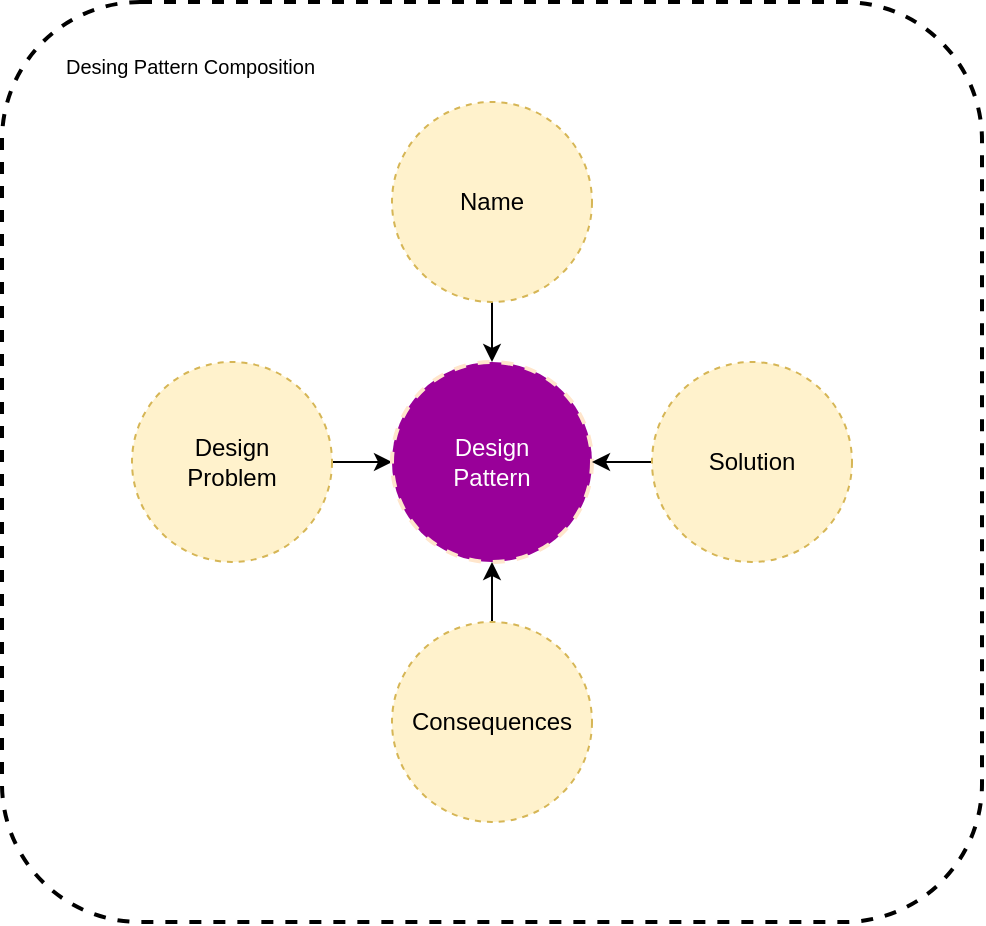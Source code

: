 <mxfile version="15.3.0" type="device" pages="6"><diagram id="EylPTH3F3e63Y9xqhvQi" name="composition"><mxGraphModel dx="804" dy="2176" grid="1" gridSize="10" guides="1" tooltips="1" connect="1" arrows="1" fold="1" page="1" pageScale="1" pageWidth="850" pageHeight="1100" math="0" shadow="0"><root><mxCell id="0"/><mxCell id="1" parent="0"/><mxCell id="YjXlCQualCJ-po6Kj0oh-11" value="Desing Pattern Composition" style="rounded=1;whiteSpace=wrap;html=1;dashed=1;fontSize=10;strokeWidth=2;fillColor=none;verticalAlign=top;spacingLeft=30;align=left;spacingTop=20;" parent="1" vertex="1"><mxGeometry x="115" y="10" width="490" height="460" as="geometry"/></mxCell><mxCell id="YjXlCQualCJ-po6Kj0oh-9" style="edgeStyle=orthogonalEdgeStyle;rounded=0;orthogonalLoop=1;jettySize=auto;html=1;" parent="1" source="YjXlCQualCJ-po6Kj0oh-2" target="YjXlCQualCJ-po6Kj0oh-4" edge="1"><mxGeometry relative="1" as="geometry"/></mxCell><mxCell id="YjXlCQualCJ-po6Kj0oh-2" value="Name" style="ellipse;whiteSpace=wrap;html=1;aspect=fixed;fillColor=#fff2cc;strokeColor=#d6b656;dashed=1;" parent="1" vertex="1"><mxGeometry x="310" y="60" width="100" height="100" as="geometry"/></mxCell><mxCell id="YjXlCQualCJ-po6Kj0oh-10" style="edgeStyle=orthogonalEdgeStyle;rounded=0;orthogonalLoop=1;jettySize=auto;html=1;" parent="1" source="YjXlCQualCJ-po6Kj0oh-3" target="YjXlCQualCJ-po6Kj0oh-4" edge="1"><mxGeometry relative="1" as="geometry"/></mxCell><mxCell id="YjXlCQualCJ-po6Kj0oh-3" value="&lt;div&gt;Design&lt;/div&gt;&lt;div&gt;Problem&lt;/div&gt;" style="ellipse;whiteSpace=wrap;html=1;aspect=fixed;fillColor=#fff2cc;strokeColor=#d6b656;dashed=1;" parent="1" vertex="1"><mxGeometry x="180" y="190" width="100" height="100" as="geometry"/></mxCell><mxCell id="YjXlCQualCJ-po6Kj0oh-4" value="&lt;div&gt;Design&lt;/div&gt;&lt;div&gt;Pattern&lt;/div&gt;" style="ellipse;whiteSpace=wrap;html=1;aspect=fixed;dashed=1;strokeColor=#FFE6CC;strokeWidth=2;fillColor=#990099;fontColor=#FFFFFF;" parent="1" vertex="1"><mxGeometry x="310" y="190" width="100" height="100" as="geometry"/></mxCell><mxCell id="YjXlCQualCJ-po6Kj0oh-8" style="edgeStyle=orthogonalEdgeStyle;rounded=0;orthogonalLoop=1;jettySize=auto;html=1;" parent="1" source="YjXlCQualCJ-po6Kj0oh-5" target="YjXlCQualCJ-po6Kj0oh-4" edge="1"><mxGeometry relative="1" as="geometry"/></mxCell><mxCell id="YjXlCQualCJ-po6Kj0oh-5" value="Solution" style="ellipse;whiteSpace=wrap;html=1;aspect=fixed;fillColor=#fff2cc;strokeColor=#d6b656;dashed=1;" parent="1" vertex="1"><mxGeometry x="440" y="190" width="100" height="100" as="geometry"/></mxCell><mxCell id="YjXlCQualCJ-po6Kj0oh-7" style="edgeStyle=orthogonalEdgeStyle;rounded=0;orthogonalLoop=1;jettySize=auto;html=1;" parent="1" source="YjXlCQualCJ-po6Kj0oh-6" target="YjXlCQualCJ-po6Kj0oh-4" edge="1"><mxGeometry relative="1" as="geometry"/></mxCell><mxCell id="YjXlCQualCJ-po6Kj0oh-6" value="Consequences" style="ellipse;whiteSpace=wrap;html=1;aspect=fixed;fillColor=#fff2cc;strokeColor=#d6b656;dashed=1;" parent="1" vertex="1"><mxGeometry x="310" y="320" width="100" height="100" as="geometry"/></mxCell></root></mxGraphModel></diagram><diagram id="17BCual3MEgWpzvHu3Hy" name="model-view"><mxGraphModel dx="1574" dy="839" grid="1" gridSize="10" guides="1" tooltips="1" connect="1" arrows="1" fold="1" page="1" pageScale="1" pageWidth="850" pageHeight="1100" math="0" shadow="0"><root><mxCell id="veqFAYziQOLo2QD-s4rb-0"/><mxCell id="veqFAYziQOLo2QD-s4rb-1" parent="veqFAYziQOLo2QD-s4rb-0"/><mxCell id="aJg1wjwYfbzJYYxf33qn-0" value="&lt;div&gt;Model/View relationship&lt;/div&gt;" style="rounded=1;whiteSpace=wrap;html=1;dashed=1;fontSize=10;strokeWidth=2;fillColor=none;verticalAlign=top;spacingLeft=30;align=left;spacingTop=20;" vertex="1" parent="veqFAYziQOLo2QD-s4rb-1"><mxGeometry x="190" y="20" width="380" height="360" as="geometry"/></mxCell><mxCell id="aJg1wjwYfbzJYYxf33qn-2" value="View" style="ellipse;whiteSpace=wrap;html=1;aspect=fixed;fillColor=#fff2cc;strokeColor=#d6b656;dashed=1;" vertex="1" parent="veqFAYziQOLo2QD-s4rb-1"><mxGeometry x="330" y="72.5" width="100" height="100" as="geometry"/></mxCell><mxCell id="aJg1wjwYfbzJYYxf33qn-5" value="Model" style="ellipse;whiteSpace=wrap;html=1;aspect=fixed;dashed=1;strokeColor=#FFE6CC;strokeWidth=2;fillColor=#990099;fontColor=#FFFFFF;" vertex="1" parent="veqFAYziQOLo2QD-s4rb-1"><mxGeometry x="330" y="227.5" width="100" height="100" as="geometry"/></mxCell><mxCell id="aJg1wjwYfbzJYYxf33qn-10" value="" style="endArrow=classic;startArrow=classic;html=1;entryX=0.5;entryY=1;entryDx=0;entryDy=0;exitX=0.5;exitY=0;exitDx=0;exitDy=0;" edge="1" parent="veqFAYziQOLo2QD-s4rb-1" source="aJg1wjwYfbzJYYxf33qn-5" target="aJg1wjwYfbzJYYxf33qn-2"><mxGeometry width="50" height="50" relative="1" as="geometry"><mxPoint x="370" y="267.5" as="sourcePoint"/><mxPoint x="420" y="217.5" as="targetPoint"/></mxGeometry></mxCell></root></mxGraphModel></diagram><diagram name="model-many-views" id="4yVuoAvzIaPbcOGGGCBJ"><mxGraphModel dx="1296" dy="691" grid="1" gridSize="10" guides="1" tooltips="1" connect="1" arrows="1" fold="1" page="1" pageScale="1" pageWidth="850" pageHeight="1100" math="0" shadow="0"><root><mxCell id="JrqTraeOZNWcD6ifl5RB-0"/><mxCell id="JrqTraeOZNWcD6ifl5RB-1" parent="JrqTraeOZNWcD6ifl5RB-0"/><mxCell id="aPVQ7RgXbQxvDp0rsUbj-0" value="Model/View relationship - many views" style="rounded=1;whiteSpace=wrap;html=1;dashed=1;fontSize=10;strokeWidth=2;fillColor=none;verticalAlign=top;spacingLeft=30;align=left;spacingTop=20;" vertex="1" parent="JrqTraeOZNWcD6ifl5RB-1"><mxGeometry x="80" y="40" width="540" height="500" as="geometry"/></mxCell><mxCell id="aPVQ7RgXbQxvDp0rsUbj-2" value="View 1" style="ellipse;whiteSpace=wrap;html=1;aspect=fixed;fillColor=#fff2cc;strokeColor=#d6b656;dashed=1;" vertex="1" parent="JrqTraeOZNWcD6ifl5RB-1"><mxGeometry x="300" y="90" width="100" height="100" as="geometry"/></mxCell><mxCell id="aPVQ7RgXbQxvDp0rsUbj-4" value="View 4" style="ellipse;whiteSpace=wrap;html=1;aspect=fixed;fillColor=#fff2cc;strokeColor=#d6b656;dashed=1;" vertex="1" parent="JrqTraeOZNWcD6ifl5RB-1"><mxGeometry x="150" y="240" width="100" height="100" as="geometry"/></mxCell><mxCell id="aPVQ7RgXbQxvDp0rsUbj-5" value="Model" style="ellipse;whiteSpace=wrap;html=1;aspect=fixed;dashed=1;strokeColor=#FFE6CC;strokeWidth=2;fillColor=#990099;fontColor=#FFFFFF;" vertex="1" parent="JrqTraeOZNWcD6ifl5RB-1"><mxGeometry x="300" y="240" width="100" height="100" as="geometry"/></mxCell><mxCell id="aPVQ7RgXbQxvDp0rsUbj-7" value="View 2" style="ellipse;whiteSpace=wrap;html=1;aspect=fixed;fillColor=#fff2cc;strokeColor=#d6b656;dashed=1;" vertex="1" parent="JrqTraeOZNWcD6ifl5RB-1"><mxGeometry x="450" y="240" width="100" height="100" as="geometry"/></mxCell><mxCell id="aPVQ7RgXbQxvDp0rsUbj-9" value="View&amp;nbsp; 3" style="ellipse;whiteSpace=wrap;html=1;aspect=fixed;fillColor=#fff2cc;strokeColor=#d6b656;dashed=1;" vertex="1" parent="JrqTraeOZNWcD6ifl5RB-1"><mxGeometry x="300" y="390" width="100" height="100" as="geometry"/></mxCell><mxCell id="0I93aN-bVyTxoabCdA_j-1" value="" style="endArrow=classic;startArrow=classic;html=1;entryX=1;entryY=0.5;entryDx=0;entryDy=0;exitX=0;exitY=0.5;exitDx=0;exitDy=0;" edge="1" parent="JrqTraeOZNWcD6ifl5RB-1" source="aPVQ7RgXbQxvDp0rsUbj-7" target="aPVQ7RgXbQxvDp0rsUbj-5"><mxGeometry width="50" height="50" relative="1" as="geometry"><mxPoint x="360" y="250" as="sourcePoint"/><mxPoint x="360" y="220" as="targetPoint"/></mxGeometry></mxCell><mxCell id="0I93aN-bVyTxoabCdA_j-2" value="" style="endArrow=classic;startArrow=classic;html=1;entryX=1;entryY=0.5;entryDx=0;entryDy=0;exitX=0;exitY=0.5;exitDx=0;exitDy=0;" edge="1" parent="JrqTraeOZNWcD6ifl5RB-1" source="aPVQ7RgXbQxvDp0rsUbj-5" target="aPVQ7RgXbQxvDp0rsUbj-4"><mxGeometry width="50" height="50" relative="1" as="geometry"><mxPoint x="440.0" y="300" as="sourcePoint"/><mxPoint x="410.0" y="300" as="targetPoint"/></mxGeometry></mxCell><mxCell id="0I93aN-bVyTxoabCdA_j-3" value="" style="endArrow=classic;startArrow=classic;html=1;exitX=0.5;exitY=1;exitDx=0;exitDy=0;" edge="1" parent="JrqTraeOZNWcD6ifl5RB-1" source="aPVQ7RgXbQxvDp0rsUbj-5" target="aPVQ7RgXbQxvDp0rsUbj-9"><mxGeometry width="50" height="50" relative="1" as="geometry"><mxPoint x="450.0" y="310" as="sourcePoint"/><mxPoint x="350" y="370" as="targetPoint"/></mxGeometry></mxCell><mxCell id="0I93aN-bVyTxoabCdA_j-4" value="" style="endArrow=classic;startArrow=classic;html=1;entryX=0.5;entryY=0;entryDx=0;entryDy=0;exitX=0.5;exitY=1;exitDx=0;exitDy=0;" edge="1" parent="JrqTraeOZNWcD6ifl5RB-1" source="aPVQ7RgXbQxvDp0rsUbj-2" target="aPVQ7RgXbQxvDp0rsUbj-5"><mxGeometry width="50" height="50" relative="1" as="geometry"><mxPoint x="470.0" y="300" as="sourcePoint"/><mxPoint x="410.0" y="300" as="targetPoint"/></mxGeometry></mxCell></root></mxGraphModel></diagram><diagram name="model-many-views-example" id="7cglqsBvWLhQmzv7jfNu"><mxGraphModel dx="1837" dy="978" grid="1" gridSize="10" guides="1" tooltips="1" connect="1" arrows="1" fold="1" page="1" pageScale="1" pageWidth="850" pageHeight="1100" math="0" shadow="0"><root><mxCell id="cWc5c7yMlPf8YbTvxMp5-0"/><mxCell id="cWc5c7yMlPf8YbTvxMp5-1" parent="cWc5c7yMlPf8YbTvxMp5-0"/><mxCell id="cWc5c7yMlPf8YbTvxMp5-2" value="Model/View relationship - many views" style="rounded=1;whiteSpace=wrap;html=1;dashed=1;fontSize=10;strokeWidth=2;fillColor=none;verticalAlign=top;spacingLeft=30;align=left;spacingTop=20;" vertex="1" parent="cWc5c7yMlPf8YbTvxMp5-1"><mxGeometry x="80" y="40" width="650" height="450" as="geometry"/></mxCell><mxCell id="cWc5c7yMlPf8YbTvxMp5-28" value="" style="rounded=1;whiteSpace=wrap;html=1;" vertex="1" parent="cWc5c7yMlPf8YbTvxMp5-1"><mxGeometry x="503.13" y="262.5" width="143.75" height="140" as="geometry"/></mxCell><mxCell id="cWc5c7yMlPf8YbTvxMp5-5" value="&lt;div align=&quot;center&quot;&gt;saved_files: 4&lt;br&gt;&lt;/div&gt;&lt;div&gt;max_storage: 10&lt;br&gt;&lt;/div&gt;" style="ellipse;whiteSpace=wrap;html=1;aspect=fixed;dashed=1;strokeColor=#FFE6CC;strokeWidth=2;fillColor=#990099;fontColor=#FFFFFF;" vertex="1" parent="cWc5c7yMlPf8YbTvxMp5-1"><mxGeometry x="333.13" y="272.5" width="120" height="120" as="geometry"/></mxCell><mxCell id="cWc5c7yMlPf8YbTvxMp5-13" value="View 3" style="shape=image;html=1;verticalAlign=top;verticalLabelPosition=bottom;labelBackgroundColor=#ffffff;imageAspect=0;aspect=fixed;image=https://cdn4.iconfinder.com/data/icons/infographics-chart-3/512/13-128.png;strokeColor=#D6B656;" vertex="1" parent="cWc5c7yMlPf8YbTvxMp5-1"><mxGeometry x="535" y="292.5" width="80" height="80" as="geometry"/></mxCell><mxCell id="cWc5c7yMlPf8YbTvxMp5-16" value="&lt;font color=&quot;#660000&quot;&gt;4&lt;/font&gt; Files saved. You can save more &lt;font color=&quot;#660000&quot;&gt;6&lt;/font&gt;.&lt;br&gt;&lt;br&gt;View 2" style="rounded=1;whiteSpace=wrap;html=1;strokeColor=#d79b00;fillColor=#ffe6cc;" vertex="1" parent="cWc5c7yMlPf8YbTvxMp5-1"><mxGeometry x="315.63" y="127.5" width="155" height="80" as="geometry"/></mxCell><mxCell id="cWc5c7yMlPf8YbTvxMp5-22" value="" style="endArrow=classic;startArrow=classic;html=1;exitX=0.5;exitY=1;exitDx=0;exitDy=0;" edge="1" parent="cWc5c7yMlPf8YbTvxMp5-1" source="cWc5c7yMlPf8YbTvxMp5-16" target="cWc5c7yMlPf8YbTvxMp5-5"><mxGeometry width="50" height="50" relative="1" as="geometry"><mxPoint x="403.13" y="227.5" as="sourcePoint"/><mxPoint x="403.13" y="282.5" as="targetPoint"/></mxGeometry></mxCell><mxCell id="cWc5c7yMlPf8YbTvxMp5-24" value="" style="endArrow=classic;startArrow=classic;html=1;exitX=0;exitY=0.5;exitDx=0;exitDy=0;" edge="1" parent="cWc5c7yMlPf8YbTvxMp5-1" source="cWc5c7yMlPf8YbTvxMp5-13" target="cWc5c7yMlPf8YbTvxMp5-5"><mxGeometry width="50" height="50" relative="1" as="geometry"><mxPoint x="403.13" y="212.5" as="sourcePoint"/><mxPoint x="403.13" y="282.5" as="targetPoint"/></mxGeometry></mxCell><mxCell id="cWc5c7yMlPf8YbTvxMp5-25" value="" style="endArrow=classic;startArrow=classic;html=1;exitX=1;exitY=0.5;exitDx=0;exitDy=0;entryX=0;entryY=0.5;entryDx=0;entryDy=0;" edge="1" parent="cWc5c7yMlPf8YbTvxMp5-1" source="cWc5c7yMlPf8YbTvxMp5-26" target="cWc5c7yMlPf8YbTvxMp5-5"><mxGeometry width="50" height="50" relative="1" as="geometry"><mxPoint x="283.13" y="202.5" as="sourcePoint"/><mxPoint x="403.13" y="282.5" as="targetPoint"/></mxGeometry></mxCell><mxCell id="cWc5c7yMlPf8YbTvxMp5-26" value="View 1" style="shape=image;html=1;verticalAlign=top;verticalLabelPosition=bottom;labelBackgroundColor=none;imageAspect=0;aspect=fixed;image=https://cdn4.iconfinder.com/data/icons/general-office/91/General_Office_19-128.png;fontColor=#000000;strokeColor=#FFE6CC;fillColor=default;" vertex="1" parent="cWc5c7yMlPf8YbTvxMp5-1"><mxGeometry x="163.13" y="282.5" width="100" height="100" as="geometry"/></mxCell></root></mxGraphModel></diagram><diagram name="model-view-controller" id="CjpqpljP3NUM2ptQ-x11"><mxGraphModel dx="1102" dy="587" grid="1" gridSize="10" guides="1" tooltips="1" connect="1" arrows="1" fold="1" page="1" pageScale="1" pageWidth="850" pageHeight="1100" background="none" math="0" shadow="0"><root><mxCell id="MjgLvpkfDDjeYiok3JdA-0"/><mxCell id="MjgLvpkfDDjeYiok3JdA-1" parent="MjgLvpkfDDjeYiok3JdA-0"/><mxCell id="eEKodVxqeqw6tEJPDJs0-0" value="Model/View/Controller relationship " style="rounded=1;whiteSpace=wrap;html=1;dashed=1;fontSize=10;strokeWidth=2;fillColor=none;verticalAlign=top;spacingLeft=30;align=left;spacingTop=20;" vertex="1" parent="MjgLvpkfDDjeYiok3JdA-1"><mxGeometry x="80" y="40" width="540" height="500" as="geometry"/></mxCell><mxCell id="eEKodVxqeqw6tEJPDJs0-2" value="View" style="ellipse;whiteSpace=wrap;html=1;aspect=fixed;fillColor=#fff2cc;strokeColor=#d6b656;dashed=1;" vertex="1" parent="MjgLvpkfDDjeYiok3JdA-1"><mxGeometry x="300" y="160" width="100" height="100" as="geometry"/></mxCell><mxCell id="eEKodVxqeqw6tEJPDJs0-3" value="Model" style="ellipse;whiteSpace=wrap;html=1;aspect=fixed;dashed=1;strokeColor=#FFE6CC;strokeWidth=2;fillColor=#990099;fontColor=#FFFFFF;" vertex="1" parent="MjgLvpkfDDjeYiok3JdA-1"><mxGeometry x="405" y="320" width="100" height="100" as="geometry"/></mxCell><mxCell id="eEKodVxqeqw6tEJPDJs0-13" style="edgeStyle=orthogonalEdgeStyle;rounded=0;orthogonalLoop=1;jettySize=auto;html=1;fontColor=#000000;" edge="1" parent="MjgLvpkfDDjeYiok3JdA-1" source="eEKodVxqeqw6tEJPDJs0-10" target="eEKodVxqeqw6tEJPDJs0-3"><mxGeometry relative="1" as="geometry"><Array as="points"><mxPoint x="350" y="370"/><mxPoint x="350" y="370"/></Array></mxGeometry></mxCell><mxCell id="m6eZlZfgp-jCuShIpZjL-10" value="requests" style="edgeLabel;html=1;align=center;verticalAlign=middle;resizable=0;points=[];fontColor=#000000;labelBackgroundColor=none;" vertex="1" connectable="0" parent="eEKodVxqeqw6tEJPDJs0-13"><mxGeometry x="0.114" y="-1" relative="1" as="geometry"><mxPoint x="-6" y="9" as="offset"/></mxGeometry></mxCell><mxCell id="eEKodVxqeqw6tEJPDJs0-10" value="Controller" style="ellipse;whiteSpace=wrap;html=1;aspect=fixed;dashed=1;strokeColor=#FFE6CC;strokeWidth=2;fillColor=#CC0066;fontColor=#FFFFFF;" vertex="1" parent="MjgLvpkfDDjeYiok3JdA-1"><mxGeometry x="195" y="320" width="100" height="100" as="geometry"/></mxCell><mxCell id="m6eZlZfgp-jCuShIpZjL-0" value="" style="endArrow=classic;startArrow=classic;html=1;fontColor=#000000;entryX=1;entryY=1;entryDx=0;entryDy=0;exitX=0.5;exitY=0;exitDx=0;exitDy=0;" edge="1" parent="MjgLvpkfDDjeYiok3JdA-1" source="eEKodVxqeqw6tEJPDJs0-3" target="eEKodVxqeqw6tEJPDJs0-2"><mxGeometry width="50" height="50" relative="1" as="geometry"><mxPoint x="400" y="380" as="sourcePoint"/><mxPoint x="450" y="330" as="targetPoint"/></mxGeometry></mxCell><mxCell id="N-lUK7CvphaX-gNniD3n-0" value="updates" style="edgeLabel;html=1;align=center;verticalAlign=middle;resizable=0;points=[];fontColor=#000000;labelBackgroundColor=none;rotation=47;" vertex="1" connectable="0" parent="m6eZlZfgp-jCuShIpZjL-0"><mxGeometry x="-0.249" y="-3" relative="1" as="geometry"><mxPoint y="-10" as="offset"/></mxGeometry></mxCell><mxCell id="m6eZlZfgp-jCuShIpZjL-2" value="" style="endArrow=classic;html=1;fontColor=#000000;exitX=0;exitY=1;exitDx=0;exitDy=0;entryX=0.5;entryY=0;entryDx=0;entryDy=0;" edge="1" parent="MjgLvpkfDDjeYiok3JdA-1" source="eEKodVxqeqw6tEJPDJs0-2" target="eEKodVxqeqw6tEJPDJs0-10"><mxGeometry width="50" height="50" relative="1" as="geometry"><mxPoint x="400" y="320" as="sourcePoint"/><mxPoint x="240" y="320" as="targetPoint"/></mxGeometry></mxCell><mxCell id="m6eZlZfgp-jCuShIpZjL-7" value="requests&lt;br&gt;(user's input&lt;br&gt;or &lt;br&gt;commands)" style="edgeLabel;html=1;align=center;verticalAlign=middle;resizable=0;points=[];fontColor=#000000;rotation=314;labelBackgroundColor=none;" vertex="1" connectable="0" parent="m6eZlZfgp-jCuShIpZjL-2"><mxGeometry x="-0.261" relative="1" as="geometry"><mxPoint x="-29" y="-13" as="offset"/></mxGeometry></mxCell><mxCell id="m6eZlZfgp-jCuShIpZjL-5" style="edgeStyle=orthogonalEdgeStyle;rounded=0;orthogonalLoop=1;jettySize=auto;html=1;fontColor=#000000;" edge="1" parent="MjgLvpkfDDjeYiok3JdA-1" source="m6eZlZfgp-jCuShIpZjL-4" target="eEKodVxqeqw6tEJPDJs0-2"><mxGeometry relative="1" as="geometry"/></mxCell><mxCell id="m6eZlZfgp-jCuShIpZjL-6" value="sees/interacts" style="edgeLabel;html=1;align=center;verticalAlign=middle;resizable=0;points=[];fontColor=#000000;labelBackgroundColor=none;" vertex="1" connectable="0" parent="m6eZlZfgp-jCuShIpZjL-5"><mxGeometry x="-0.229" relative="1" as="geometry"><mxPoint y="-10" as="offset"/></mxGeometry></mxCell><mxCell id="m6eZlZfgp-jCuShIpZjL-4" value="User" style="shape=umlActor;verticalLabelPosition=bottom;verticalAlign=top;html=1;outlineConnect=0;labelBackgroundColor=none;fontColor=#000000;strokeColor=default;fillColor=none;" vertex="1" parent="MjgLvpkfDDjeYiok3JdA-1"><mxGeometry x="540" y="180" width="30" height="60" as="geometry"/></mxCell></root></mxGraphModel></diagram><diagram name="model-view-controller-2" id="7kR_3ioXliecJQMrBAfK"><mxGraphModel dx="630" dy="335" grid="1" gridSize="10" guides="1" tooltips="1" connect="1" arrows="1" fold="1" page="1" pageScale="1" pageWidth="850" pageHeight="1100" background="none" math="0" shadow="0"><root><mxCell id="xPLm5LFqu954lZRyv3GE-0"/><mxCell id="xPLm5LFqu954lZRyv3GE-1" parent="xPLm5LFqu954lZRyv3GE-0"/><mxCell id="xPLm5LFqu954lZRyv3GE-2" value="Model/View/Controller relationship " style="rounded=1;whiteSpace=wrap;html=1;dashed=1;fontSize=10;strokeWidth=2;fillColor=none;verticalAlign=top;spacingLeft=30;align=left;spacingTop=20;" vertex="1" parent="xPLm5LFqu954lZRyv3GE-1"><mxGeometry x="80" y="40" width="540" height="500" as="geometry"/></mxCell><mxCell id="xPLm5LFqu954lZRyv3GE-33" style="edgeStyle=orthogonalEdgeStyle;rounded=0;orthogonalLoop=1;jettySize=auto;html=1;fontColor=#000000;" edge="1" parent="xPLm5LFqu954lZRyv3GE-1" source="xPLm5LFqu954lZRyv3GE-3" target="xPLm5LFqu954lZRyv3GE-7"><mxGeometry relative="1" as="geometry"/></mxCell><mxCell id="xPLm5LFqu954lZRyv3GE-41" value="inputs/&lt;br&gt;commands" style="edgeLabel;html=1;align=center;verticalAlign=middle;resizable=0;points=[];fontColor=#000000;labelBackgroundColor=none;" vertex="1" connectable="0" parent="xPLm5LFqu954lZRyv3GE-33"><mxGeometry x="-0.275" y="2" relative="1" as="geometry"><mxPoint x="11" y="-18" as="offset"/></mxGeometry></mxCell><mxCell id="xPLm5LFqu954lZRyv3GE-3" value="View" style="ellipse;whiteSpace=wrap;html=1;aspect=fixed;fillColor=#fff2cc;strokeColor=#d6b656;dashed=1;" vertex="1" parent="xPLm5LFqu954lZRyv3GE-1"><mxGeometry x="115" y="280" width="100" height="100" as="geometry"/></mxCell><mxCell id="xPLm5LFqu954lZRyv3GE-37" style="edgeStyle=orthogonalEdgeStyle;rounded=0;orthogonalLoop=1;jettySize=auto;html=1;fontColor=#000000;" edge="1" parent="xPLm5LFqu954lZRyv3GE-1" source="xPLm5LFqu954lZRyv3GE-4" target="xPLm5LFqu954lZRyv3GE-7"><mxGeometry relative="1" as="geometry"><Array as="points"><mxPoint x="445" y="330"/><mxPoint x="445" y="330"/></Array></mxGeometry></mxCell><mxCell id="xPLm5LFqu954lZRyv3GE-43" value="notifies" style="edgeLabel;html=1;align=center;verticalAlign=middle;resizable=0;points=[];fontColor=#000000;labelBackgroundColor=none;" vertex="1" connectable="0" parent="xPLm5LFqu954lZRyv3GE-37"><mxGeometry x="-0.174" y="2" relative="1" as="geometry"><mxPoint x="-2" y="8" as="offset"/></mxGeometry></mxCell><mxCell id="xPLm5LFqu954lZRyv3GE-4" value="Model" style="ellipse;whiteSpace=wrap;html=1;aspect=fixed;dashed=1;strokeColor=#FFE6CC;strokeWidth=2;fillColor=#990099;fontColor=#FFFFFF;" vertex="1" parent="xPLm5LFqu954lZRyv3GE-1"><mxGeometry x="485" y="280" width="100" height="100" as="geometry"/></mxCell><mxCell id="xPLm5LFqu954lZRyv3GE-35" style="edgeStyle=orthogonalEdgeStyle;rounded=0;orthogonalLoop=1;jettySize=auto;html=1;fontColor=#000000;" edge="1" parent="xPLm5LFqu954lZRyv3GE-1" source="xPLm5LFqu954lZRyv3GE-7" target="xPLm5LFqu954lZRyv3GE-4"><mxGeometry relative="1" as="geometry"><Array as="points"><mxPoint x="345" y="230"/><mxPoint x="540" y="230"/></Array></mxGeometry></mxCell><mxCell id="xPLm5LFqu954lZRyv3GE-42" value="requests" style="edgeLabel;html=1;align=center;verticalAlign=middle;resizable=0;points=[];fontColor=#000000;labelBackgroundColor=none;" vertex="1" connectable="0" parent="xPLm5LFqu954lZRyv3GE-35"><mxGeometry x="0.047" y="-1" relative="1" as="geometry"><mxPoint y="-11" as="offset"/></mxGeometry></mxCell><mxCell id="xPLm5LFqu954lZRyv3GE-38" style="edgeStyle=orthogonalEdgeStyle;rounded=0;orthogonalLoop=1;jettySize=auto;html=1;entryX=0.5;entryY=1;entryDx=0;entryDy=0;fontColor=#000000;" edge="1" parent="xPLm5LFqu954lZRyv3GE-1" source="xPLm5LFqu954lZRyv3GE-7" target="xPLm5LFqu954lZRyv3GE-3"><mxGeometry relative="1" as="geometry"><Array as="points"><mxPoint x="345" y="430"/><mxPoint x="165" y="430"/></Array></mxGeometry></mxCell><mxCell id="xPLm5LFqu954lZRyv3GE-44" value="notifies" style="edgeLabel;html=1;align=center;verticalAlign=middle;resizable=0;points=[];fontColor=#000000;labelBackgroundColor=none;" vertex="1" connectable="0" parent="xPLm5LFqu954lZRyv3GE-38"><mxGeometry x="-0.131" y="1" relative="1" as="geometry"><mxPoint x="-7" y="9" as="offset"/></mxGeometry></mxCell><mxCell id="xPLm5LFqu954lZRyv3GE-7" value="Controller" style="ellipse;whiteSpace=wrap;html=1;aspect=fixed;dashed=1;strokeColor=#FFE6CC;strokeWidth=2;fillColor=#CC0066;fontColor=#FFFFFF;" vertex="1" parent="xPLm5LFqu954lZRyv3GE-1"><mxGeometry x="295" y="280" width="100" height="100" as="geometry"/></mxCell><mxCell id="xPLm5LFqu954lZRyv3GE-11" style="edgeStyle=orthogonalEdgeStyle;rounded=0;orthogonalLoop=1;jettySize=auto;html=1;fontColor=#000000;" edge="1" parent="xPLm5LFqu954lZRyv3GE-1" source="xPLm5LFqu954lZRyv3GE-13" target="xPLm5LFqu954lZRyv3GE-3"><mxGeometry relative="1" as="geometry"/></mxCell><mxCell id="xPLm5LFqu954lZRyv3GE-12" value="sees/&lt;br&gt;interacts" style="edgeLabel;html=1;align=center;verticalAlign=middle;resizable=0;points=[];fontColor=#000000;labelBackgroundColor=none;" vertex="1" connectable="0" parent="xPLm5LFqu954lZRyv3GE-11"><mxGeometry x="-0.229" relative="1" as="geometry"><mxPoint x="-30" y="13" as="offset"/></mxGeometry></mxCell><mxCell id="xPLm5LFqu954lZRyv3GE-13" value="User" style="shape=umlActor;verticalLabelPosition=bottom;verticalAlign=top;html=1;outlineConnect=0;labelBackgroundColor=none;fontColor=#000000;strokeColor=default;fillColor=none;" vertex="1" parent="xPLm5LFqu954lZRyv3GE-1"><mxGeometry x="150" y="140" width="30" height="60" as="geometry"/></mxCell></root></mxGraphModel></diagram></mxfile>